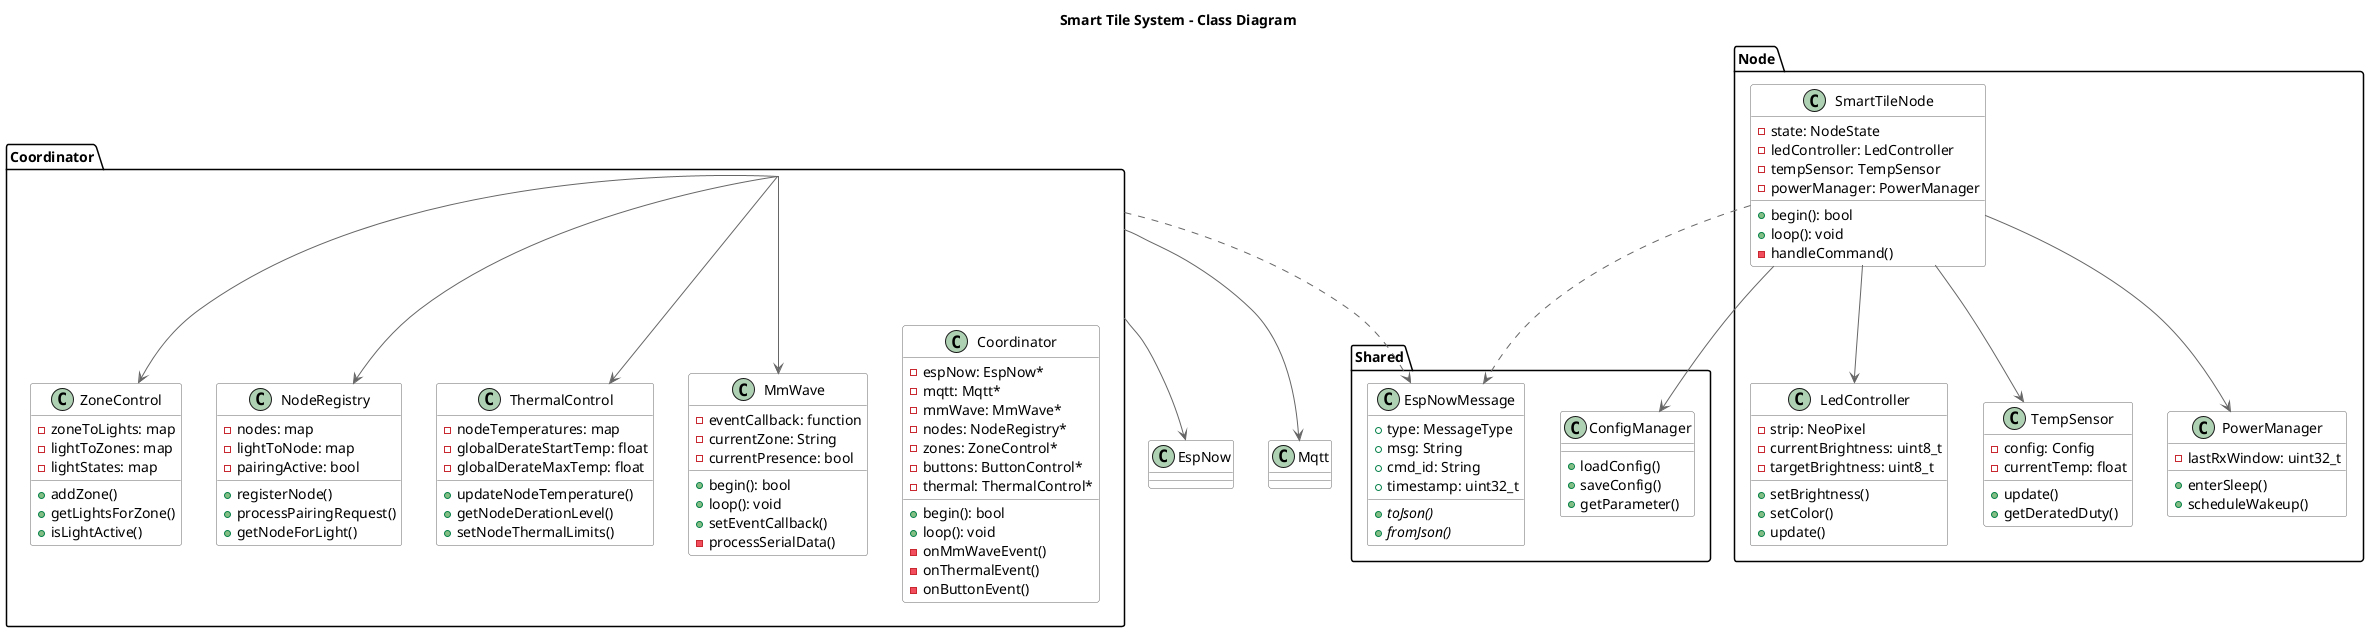 @startuml Class Diagram
title Smart Tile System - Class Diagram

' Style definitions
skinparam class {
    BackgroundColor white
    ArrowColor #666666
    BorderColor #666666
}

package "Coordinator" {
    class Coordinator {
        -espNow: EspNow*
        -mqtt: Mqtt*
        -mmWave: MmWave*
        -nodes: NodeRegistry*
        -zones: ZoneControl*
        -buttons: ButtonControl*
        -thermal: ThermalControl*
        +begin(): bool
        +loop(): void
        -onMmWaveEvent()
        -onThermalEvent()
        -onButtonEvent()
    }

    class MmWave {
        -eventCallback: function
        -currentZone: String
        -currentPresence: bool
        +begin(): bool
        +loop(): void
        +setEventCallback()
        -processSerialData()
    }

    class ThermalControl {
        -nodeTemperatures: map
        -globalDerateStartTemp: float
        -globalDerateMaxTemp: float
        +updateNodeTemperature()
        +getNodeDerationLevel()
        +setNodeThermalLimits()
    }

    class NodeRegistry {
        -nodes: map
        -lightToNode: map
        -pairingActive: bool
        +registerNode()
        +processPairingRequest()
        +getNodeForLight()
    }

    class ZoneControl {
        -zoneToLights: map
        -lightToZones: map
        -lightStates: map
        +addZone()
        +getLightsForZone()
        +isLightActive()
    }
}

package "Node" {
    class SmartTileNode {
        -state: NodeState
        -ledController: LedController
        -tempSensor: TempSensor
        -powerManager: PowerManager
        +begin(): bool
        +loop(): void
        -handleCommand()
    }

    class LedController {
        -strip: NeoPixel
        -currentBrightness: uint8_t
        -targetBrightness: uint8_t
        +setBrightness()
        +setColor()
        +update()
    }

    class TempSensor {
        -config: Config
        -currentTemp: float
        +update()
        +getDeratedDuty()
    }

    class PowerManager {
        -lastRxWindow: uint32_t
        +enterSleep()
        +scheduleWakeup()
    }
}

package "Shared" {
    class EspNowMessage {
        +type: MessageType
        +msg: String
        +cmd_id: String
        +timestamp: uint32_t
        +{abstract} toJson()
        +{abstract} fromJson()
    }

    class ConfigManager {
        +loadConfig()
        +saveConfig()
        +getParameter()
    }
}

' Relationships
Coordinator --> EspNow
Coordinator --> Mqtt
Coordinator --> MmWave
Coordinator --> NodeRegistry
Coordinator --> ZoneControl
Coordinator --> ThermalControl

SmartTileNode --> LedController
SmartTileNode --> TempSensor
SmartTileNode --> PowerManager
SmartTileNode --> ConfigManager

SmartTileNode ..> EspNowMessage
Coordinator ..> EspNowMessage

@enduml
